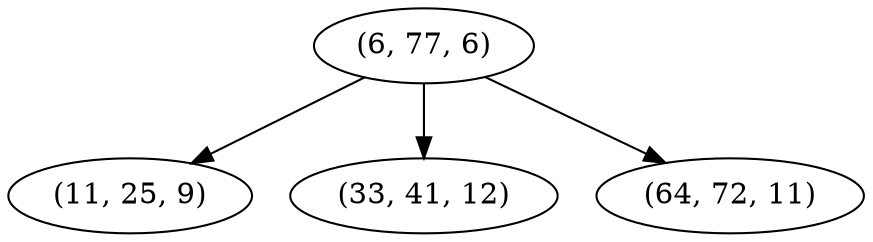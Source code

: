 digraph tree {
    "(6, 77, 6)";
    "(11, 25, 9)";
    "(33, 41, 12)";
    "(64, 72, 11)";
    "(6, 77, 6)" -> "(11, 25, 9)";
    "(6, 77, 6)" -> "(33, 41, 12)";
    "(6, 77, 6)" -> "(64, 72, 11)";
}
